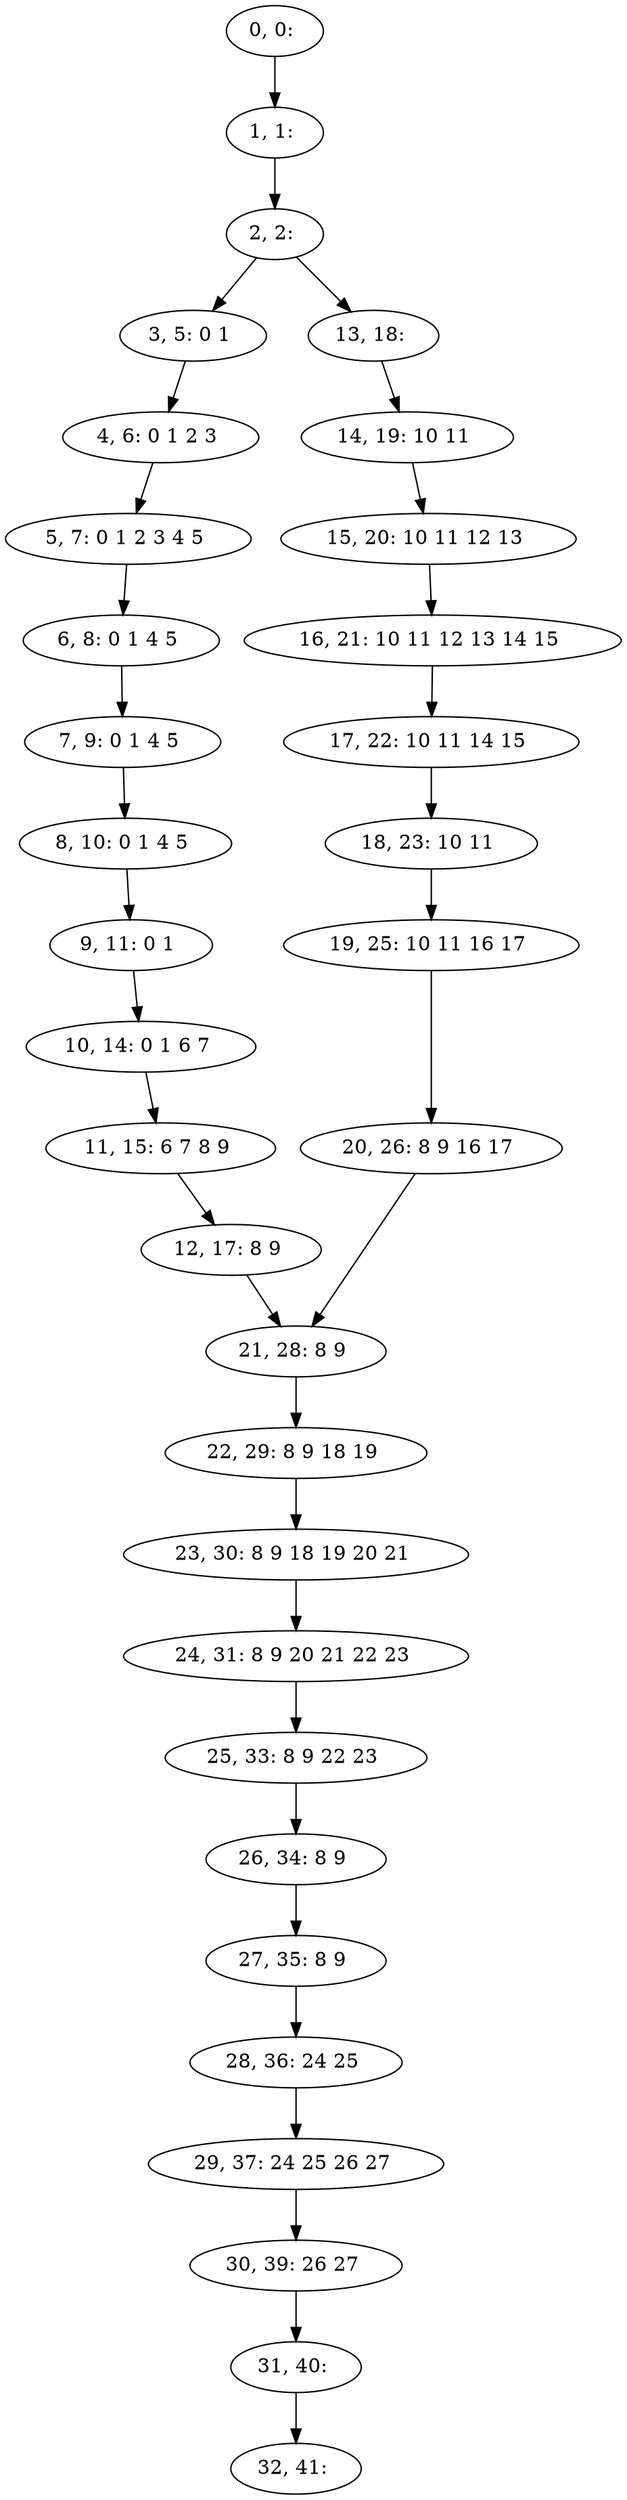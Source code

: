 digraph G {
0[label="0, 0: "];
1[label="1, 1: "];
2[label="2, 2: "];
3[label="3, 5: 0 1 "];
4[label="4, 6: 0 1 2 3 "];
5[label="5, 7: 0 1 2 3 4 5 "];
6[label="6, 8: 0 1 4 5 "];
7[label="7, 9: 0 1 4 5 "];
8[label="8, 10: 0 1 4 5 "];
9[label="9, 11: 0 1 "];
10[label="10, 14: 0 1 6 7 "];
11[label="11, 15: 6 7 8 9 "];
12[label="12, 17: 8 9 "];
13[label="13, 18: "];
14[label="14, 19: 10 11 "];
15[label="15, 20: 10 11 12 13 "];
16[label="16, 21: 10 11 12 13 14 15 "];
17[label="17, 22: 10 11 14 15 "];
18[label="18, 23: 10 11 "];
19[label="19, 25: 10 11 16 17 "];
20[label="20, 26: 8 9 16 17 "];
21[label="21, 28: 8 9 "];
22[label="22, 29: 8 9 18 19 "];
23[label="23, 30: 8 9 18 19 20 21 "];
24[label="24, 31: 8 9 20 21 22 23 "];
25[label="25, 33: 8 9 22 23 "];
26[label="26, 34: 8 9 "];
27[label="27, 35: 8 9 "];
28[label="28, 36: 24 25 "];
29[label="29, 37: 24 25 26 27 "];
30[label="30, 39: 26 27 "];
31[label="31, 40: "];
32[label="32, 41: "];
0->1 ;
1->2 ;
2->3 ;
2->13 ;
3->4 ;
4->5 ;
5->6 ;
6->7 ;
7->8 ;
8->9 ;
9->10 ;
10->11 ;
11->12 ;
12->21 ;
13->14 ;
14->15 ;
15->16 ;
16->17 ;
17->18 ;
18->19 ;
19->20 ;
20->21 ;
21->22 ;
22->23 ;
23->24 ;
24->25 ;
25->26 ;
26->27 ;
27->28 ;
28->29 ;
29->30 ;
30->31 ;
31->32 ;
}
